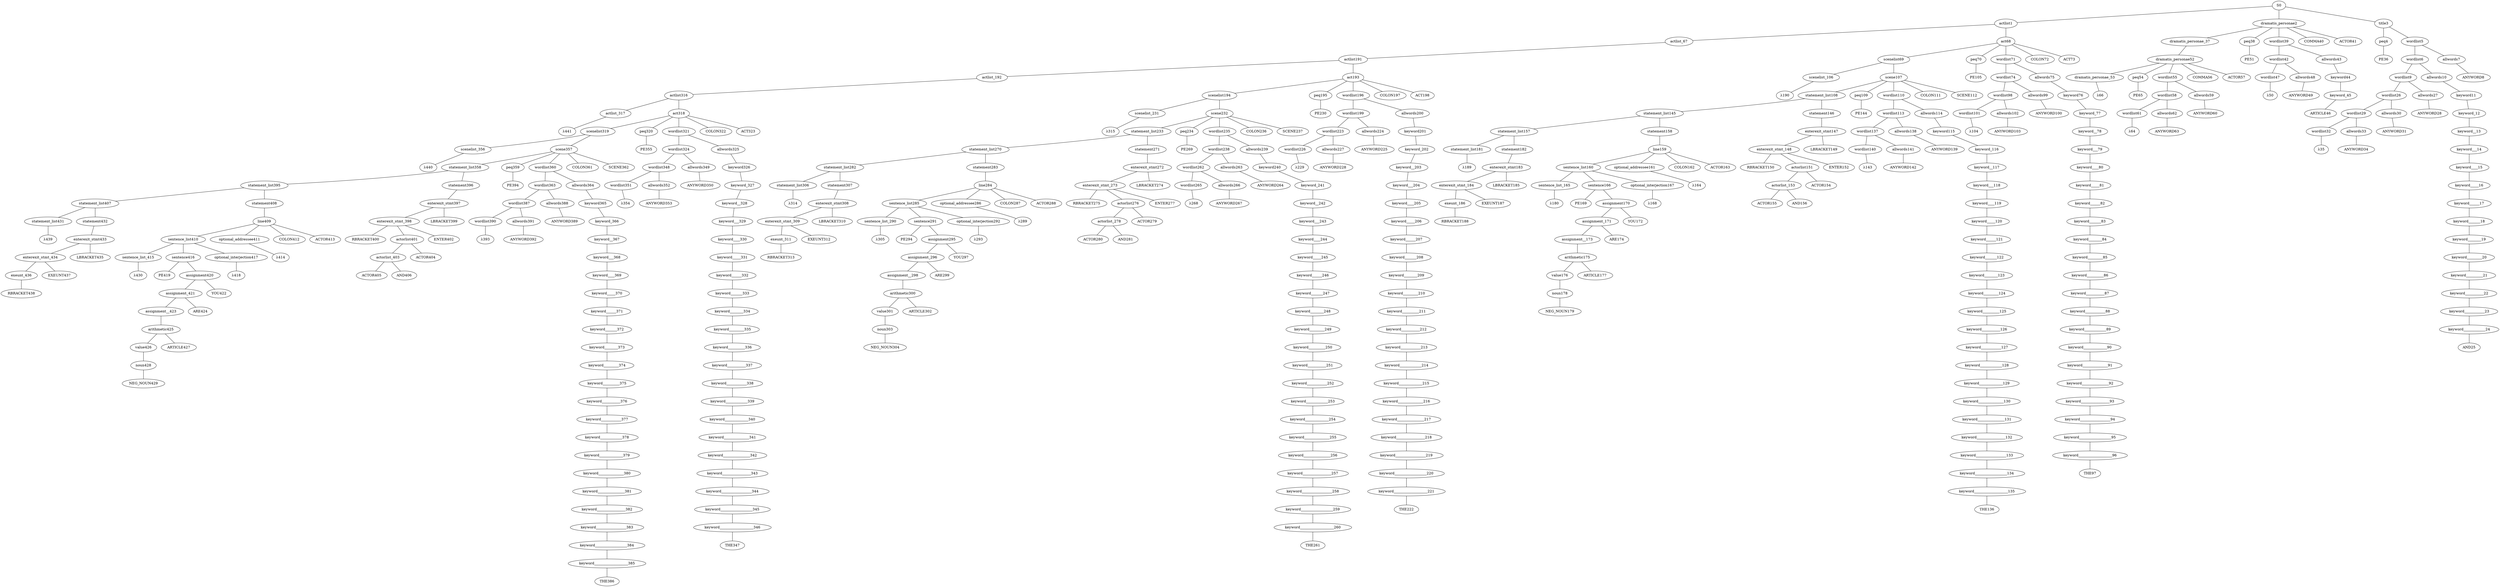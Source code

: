 strict graph {
	S0 -- actlist1
	S0 -- dramatis_personae2
	S0 -- title3

	title3 -- peq4
	title3 -- wordlist5

	wordlist5 -- wordlist6
	wordlist5 -- allwords7

	allwords7 -- ANYWORD8


	wordlist6 -- wordlist9
	wordlist6 -- allwords10

	allwords10 -- keyword11

	keyword11 -- keyword_12

	keyword_12 -- keyword__13

	keyword__13 -- keyword___14

	keyword___14 -- keyword____15

	keyword____15 -- keyword_____16

	keyword_____16 -- keyword______17

	keyword______17 -- keyword_______18

	keyword_______18 -- keyword________19

	keyword________19 -- keyword_________20

	keyword_________20 -- keyword__________21

	keyword__________21 -- keyword___________22

	keyword___________22 -- keyword____________23

	keyword____________23 -- keyword_____________24

	keyword_____________24 -- AND25


	wordlist9 -- wordlist26
	wordlist9 -- allwords27

	allwords27 -- ANYWORD28


	wordlist26 -- wordlist29
	wordlist26 -- allwords30

	allwords30 -- ANYWORD31


	wordlist29 -- wordlist32
	wordlist29 -- allwords33

	allwords33 -- ANYWORD34


	wordlist32 -- λ35

	peq4 -- PE36


	dramatis_personae2 -- dramatis_personae_37
	dramatis_personae2 -- peq38
	dramatis_personae2 -- wordlist39
	dramatis_personae2 -- COMMA40
	dramatis_personae2 -- ACTOR41



	wordlist39 -- wordlist42
	wordlist39 -- allwords43

	allwords43 -- keyword44

	keyword44 -- keyword_45

	keyword_45 -- ARTICLE46


	wordlist42 -- wordlist47
	wordlist42 -- allwords48

	allwords48 -- ANYWORD49


	wordlist47 -- λ50

	peq38 -- PE51


	dramatis_personae_37 -- dramatis_personae52

	dramatis_personae52 -- dramatis_personae_53
	dramatis_personae52 -- peq54
	dramatis_personae52 -- wordlist55
	dramatis_personae52 -- COMMA56
	dramatis_personae52 -- ACTOR57



	wordlist55 -- wordlist58
	wordlist55 -- allwords59

	allwords59 -- ANYWORD60


	wordlist58 -- wordlist61
	wordlist58 -- allwords62

	allwords62 -- ANYWORD63


	wordlist61 -- λ64

	peq54 -- PE65


	dramatis_personae_53 -- λ66

	actlist1 -- actlist_67
	actlist1 -- act68

	act68 -- scenelist69
	act68 -- peq70
	act68 -- wordlist71
	act68 -- COLON72
	act68 -- ACT73



	wordlist71 -- wordlist74
	wordlist71 -- allwords75

	allwords75 -- keyword76

	keyword76 -- keyword_77

	keyword_77 -- keyword__78

	keyword__78 -- keyword___79

	keyword___79 -- keyword____80

	keyword____80 -- keyword_____81

	keyword_____81 -- keyword______82

	keyword______82 -- keyword_______83

	keyword_______83 -- keyword________84

	keyword________84 -- keyword_________85

	keyword_________85 -- keyword__________86

	keyword__________86 -- keyword___________87

	keyword___________87 -- keyword____________88

	keyword____________88 -- keyword_____________89

	keyword_____________89 -- keyword______________90

	keyword______________90 -- keyword_______________91

	keyword_______________91 -- keyword________________92

	keyword________________92 -- keyword_________________93

	keyword_________________93 -- keyword__________________94

	keyword__________________94 -- keyword___________________95

	keyword___________________95 -- keyword____________________96

	keyword____________________96 -- THE97


	wordlist74 -- wordlist98
	wordlist74 -- allwords99

	allwords99 -- ANYWORD100


	wordlist98 -- wordlist101
	wordlist98 -- allwords102

	allwords102 -- ANYWORD103


	wordlist101 -- λ104

	peq70 -- PE105


	scenelist69 -- scenelist_106
	scenelist69 -- scene107

	scene107 -- statement_list108
	scene107 -- peq109
	scene107 -- wordlist110
	scene107 -- COLON111
	scene107 -- SCENE112



	wordlist110 -- wordlist113
	wordlist110 -- allwords114

	allwords114 -- keyword115

	keyword115 -- keyword_116

	keyword_116 -- keyword__117

	keyword__117 -- keyword___118

	keyword___118 -- keyword____119

	keyword____119 -- keyword_____120

	keyword_____120 -- keyword______121

	keyword______121 -- keyword_______122

	keyword_______122 -- keyword________123

	keyword________123 -- keyword_________124

	keyword_________124 -- keyword__________125

	keyword__________125 -- keyword___________126

	keyword___________126 -- keyword____________127

	keyword____________127 -- keyword_____________128

	keyword_____________128 -- keyword______________129

	keyword______________129 -- keyword_______________130

	keyword_______________130 -- keyword________________131

	keyword________________131 -- keyword_________________132

	keyword_________________132 -- keyword__________________133

	keyword__________________133 -- keyword___________________134

	keyword___________________134 -- keyword____________________135

	keyword____________________135 -- THE136


	wordlist113 -- wordlist137
	wordlist113 -- allwords138

	allwords138 -- ANYWORD139


	wordlist137 -- wordlist140
	wordlist137 -- allwords141

	allwords141 -- ANYWORD142


	wordlist140 -- λ143

	peq109 -- PE144


	statement_list108 -- statement_list145
	statement_list108 -- statement146

	statement146 -- enterexit_stmt147

	enterexit_stmt147 -- enterexit_stmt_148
	enterexit_stmt147 -- LBRACKET149


	enterexit_stmt_148 -- RBRACKET150
	enterexit_stmt_148 -- actorlist151
	enterexit_stmt_148 -- ENTER152


	actorlist151 -- actorlist_153
	actorlist151 -- ACTOR154


	actorlist_153 -- ACTOR155
	actorlist_153 -- AND156




	statement_list145 -- statement_list157
	statement_list145 -- statement158

	statement158 -- line159

	line159 -- sentence_list160
	line159 -- optional_addressee161
	line159 -- COLON162
	line159 -- ACTOR163



	optional_addressee161 -- λ164

	sentence_list160 -- sentence_list_165
	sentence_list160 -- sentence166
	sentence_list160 -- optional_interjection167

	optional_interjection167 -- λ168

	sentence166 -- PE169
	sentence166 -- assignment170

	assignment170 -- assignment_171
	assignment170 -- YOU172


	assignment_171 -- assignment__173
	assignment_171 -- ARE174


	assignment__173 -- arithmetic175

	arithmetic175 -- value176
	arithmetic175 -- ARTICLE177


	value176 -- noun178

	noun178 -- NEG_NOUN179



	sentence_list_165 -- λ180

	statement_list157 -- statement_list181
	statement_list157 -- statement182

	statement182 -- enterexit_stmt183

	enterexit_stmt183 -- enterexit_stmt_184
	enterexit_stmt183 -- LBRACKET185


	enterexit_stmt_184 -- exeunt_186
	enterexit_stmt_184 -- EXEUNT187


	exeunt_186 -- RBRACKET188


	statement_list181 -- λ189

	scenelist_106 -- λ190

	actlist_67 -- actlist191

	actlist191 -- actlist_192
	actlist191 -- act193

	act193 -- scenelist194
	act193 -- peq195
	act193 -- wordlist196
	act193 -- COLON197
	act193 -- ACT198



	wordlist196 -- wordlist199
	wordlist196 -- allwords200

	allwords200 -- keyword201

	keyword201 -- keyword_202

	keyword_202 -- keyword__203

	keyword__203 -- keyword___204

	keyword___204 -- keyword____205

	keyword____205 -- keyword_____206

	keyword_____206 -- keyword______207

	keyword______207 -- keyword_______208

	keyword_______208 -- keyword________209

	keyword________209 -- keyword_________210

	keyword_________210 -- keyword__________211

	keyword__________211 -- keyword___________212

	keyword___________212 -- keyword____________213

	keyword____________213 -- keyword_____________214

	keyword_____________214 -- keyword______________215

	keyword______________215 -- keyword_______________216

	keyword_______________216 -- keyword________________217

	keyword________________217 -- keyword_________________218

	keyword_________________218 -- keyword__________________219

	keyword__________________219 -- keyword___________________220

	keyword___________________220 -- keyword____________________221

	keyword____________________221 -- THE222


	wordlist199 -- wordlist223
	wordlist199 -- allwords224

	allwords224 -- ANYWORD225


	wordlist223 -- wordlist226
	wordlist223 -- allwords227

	allwords227 -- ANYWORD228


	wordlist226 -- λ229

	peq195 -- PE230


	scenelist194 -- scenelist_231
	scenelist194 -- scene232

	scene232 -- statement_list233
	scene232 -- peq234
	scene232 -- wordlist235
	scene232 -- COLON236
	scene232 -- SCENE237



	wordlist235 -- wordlist238
	wordlist235 -- allwords239

	allwords239 -- keyword240

	keyword240 -- keyword_241

	keyword_241 -- keyword__242

	keyword__242 -- keyword___243

	keyword___243 -- keyword____244

	keyword____244 -- keyword_____245

	keyword_____245 -- keyword______246

	keyword______246 -- keyword_______247

	keyword_______247 -- keyword________248

	keyword________248 -- keyword_________249

	keyword_________249 -- keyword__________250

	keyword__________250 -- keyword___________251

	keyword___________251 -- keyword____________252

	keyword____________252 -- keyword_____________253

	keyword_____________253 -- keyword______________254

	keyword______________254 -- keyword_______________255

	keyword_______________255 -- keyword________________256

	keyword________________256 -- keyword_________________257

	keyword_________________257 -- keyword__________________258

	keyword__________________258 -- keyword___________________259

	keyword___________________259 -- keyword____________________260

	keyword____________________260 -- THE261


	wordlist238 -- wordlist262
	wordlist238 -- allwords263

	allwords263 -- ANYWORD264


	wordlist262 -- wordlist265
	wordlist262 -- allwords266

	allwords266 -- ANYWORD267


	wordlist265 -- λ268

	peq234 -- PE269


	statement_list233 -- statement_list270
	statement_list233 -- statement271

	statement271 -- enterexit_stmt272

	enterexit_stmt272 -- enterexit_stmt_273
	enterexit_stmt272 -- LBRACKET274


	enterexit_stmt_273 -- RBRACKET275
	enterexit_stmt_273 -- actorlist276
	enterexit_stmt_273 -- ENTER277


	actorlist276 -- actorlist_278
	actorlist276 -- ACTOR279


	actorlist_278 -- ACTOR280
	actorlist_278 -- AND281




	statement_list270 -- statement_list282
	statement_list270 -- statement283

	statement283 -- line284

	line284 -- sentence_list285
	line284 -- optional_addressee286
	line284 -- COLON287
	line284 -- ACTOR288



	optional_addressee286 -- λ289

	sentence_list285 -- sentence_list_290
	sentence_list285 -- sentence291
	sentence_list285 -- optional_interjection292

	optional_interjection292 -- λ293

	sentence291 -- PE294
	sentence291 -- assignment295

	assignment295 -- assignment_296
	assignment295 -- YOU297


	assignment_296 -- assignment__298
	assignment_296 -- ARE299


	assignment__298 -- arithmetic300

	arithmetic300 -- value301
	arithmetic300 -- ARTICLE302


	value301 -- noun303

	noun303 -- NEG_NOUN304



	sentence_list_290 -- λ305

	statement_list282 -- statement_list306
	statement_list282 -- statement307

	statement307 -- enterexit_stmt308

	enterexit_stmt308 -- enterexit_stmt_309
	enterexit_stmt308 -- LBRACKET310


	enterexit_stmt_309 -- exeunt_311
	enterexit_stmt_309 -- EXEUNT312


	exeunt_311 -- RBRACKET313


	statement_list306 -- λ314

	scenelist_231 -- λ315

	actlist_192 -- actlist316

	actlist316 -- actlist_317
	actlist316 -- act318

	act318 -- scenelist319
	act318 -- peq320
	act318 -- wordlist321
	act318 -- COLON322
	act318 -- ACT323



	wordlist321 -- wordlist324
	wordlist321 -- allwords325

	allwords325 -- keyword326

	keyword326 -- keyword_327

	keyword_327 -- keyword__328

	keyword__328 -- keyword___329

	keyword___329 -- keyword____330

	keyword____330 -- keyword_____331

	keyword_____331 -- keyword______332

	keyword______332 -- keyword_______333

	keyword_______333 -- keyword________334

	keyword________334 -- keyword_________335

	keyword_________335 -- keyword__________336

	keyword__________336 -- keyword___________337

	keyword___________337 -- keyword____________338

	keyword____________338 -- keyword_____________339

	keyword_____________339 -- keyword______________340

	keyword______________340 -- keyword_______________341

	keyword_______________341 -- keyword________________342

	keyword________________342 -- keyword_________________343

	keyword_________________343 -- keyword__________________344

	keyword__________________344 -- keyword___________________345

	keyword___________________345 -- keyword____________________346

	keyword____________________346 -- THE347


	wordlist324 -- wordlist348
	wordlist324 -- allwords349

	allwords349 -- ANYWORD350


	wordlist348 -- wordlist351
	wordlist348 -- allwords352

	allwords352 -- ANYWORD353


	wordlist351 -- λ354

	peq320 -- PE355


	scenelist319 -- scenelist_356
	scenelist319 -- scene357

	scene357 -- statement_list358
	scene357 -- peq359
	scene357 -- wordlist360
	scene357 -- COLON361
	scene357 -- SCENE362



	wordlist360 -- wordlist363
	wordlist360 -- allwords364

	allwords364 -- keyword365

	keyword365 -- keyword_366

	keyword_366 -- keyword__367

	keyword__367 -- keyword___368

	keyword___368 -- keyword____369

	keyword____369 -- keyword_____370

	keyword_____370 -- keyword______371

	keyword______371 -- keyword_______372

	keyword_______372 -- keyword________373

	keyword________373 -- keyword_________374

	keyword_________374 -- keyword__________375

	keyword__________375 -- keyword___________376

	keyword___________376 -- keyword____________377

	keyword____________377 -- keyword_____________378

	keyword_____________378 -- keyword______________379

	keyword______________379 -- keyword_______________380

	keyword_______________380 -- keyword________________381

	keyword________________381 -- keyword_________________382

	keyword_________________382 -- keyword__________________383

	keyword__________________383 -- keyword___________________384

	keyword___________________384 -- keyword____________________385

	keyword____________________385 -- THE386


	wordlist363 -- wordlist387
	wordlist363 -- allwords388

	allwords388 -- ANYWORD389


	wordlist387 -- wordlist390
	wordlist387 -- allwords391

	allwords391 -- ANYWORD392


	wordlist390 -- λ393

	peq359 -- PE394


	statement_list358 -- statement_list395
	statement_list358 -- statement396

	statement396 -- enterexit_stmt397

	enterexit_stmt397 -- enterexit_stmt_398
	enterexit_stmt397 -- LBRACKET399


	enterexit_stmt_398 -- RBRACKET400
	enterexit_stmt_398 -- actorlist401
	enterexit_stmt_398 -- ENTER402


	actorlist401 -- actorlist_403
	actorlist401 -- ACTOR404


	actorlist_403 -- ACTOR405
	actorlist_403 -- AND406




	statement_list395 -- statement_list407
	statement_list395 -- statement408

	statement408 -- line409

	line409 -- sentence_list410
	line409 -- optional_addressee411
	line409 -- COLON412
	line409 -- ACTOR413



	optional_addressee411 -- λ414

	sentence_list410 -- sentence_list_415
	sentence_list410 -- sentence416
	sentence_list410 -- optional_interjection417

	optional_interjection417 -- λ418

	sentence416 -- PE419
	sentence416 -- assignment420

	assignment420 -- assignment_421
	assignment420 -- YOU422


	assignment_421 -- assignment__423
	assignment_421 -- ARE424


	assignment__423 -- arithmetic425

	arithmetic425 -- value426
	arithmetic425 -- ARTICLE427


	value426 -- noun428

	noun428 -- NEG_NOUN429



	sentence_list_415 -- λ430

	statement_list407 -- statement_list431
	statement_list407 -- statement432

	statement432 -- enterexit_stmt433

	enterexit_stmt433 -- enterexit_stmt_434
	enterexit_stmt433 -- LBRACKET435


	enterexit_stmt_434 -- exeunt_436
	enterexit_stmt_434 -- EXEUNT437


	exeunt_436 -- RBRACKET438


	statement_list431 -- λ439

	scenelist_356 -- λ440

	actlist_317 -- λ441


}